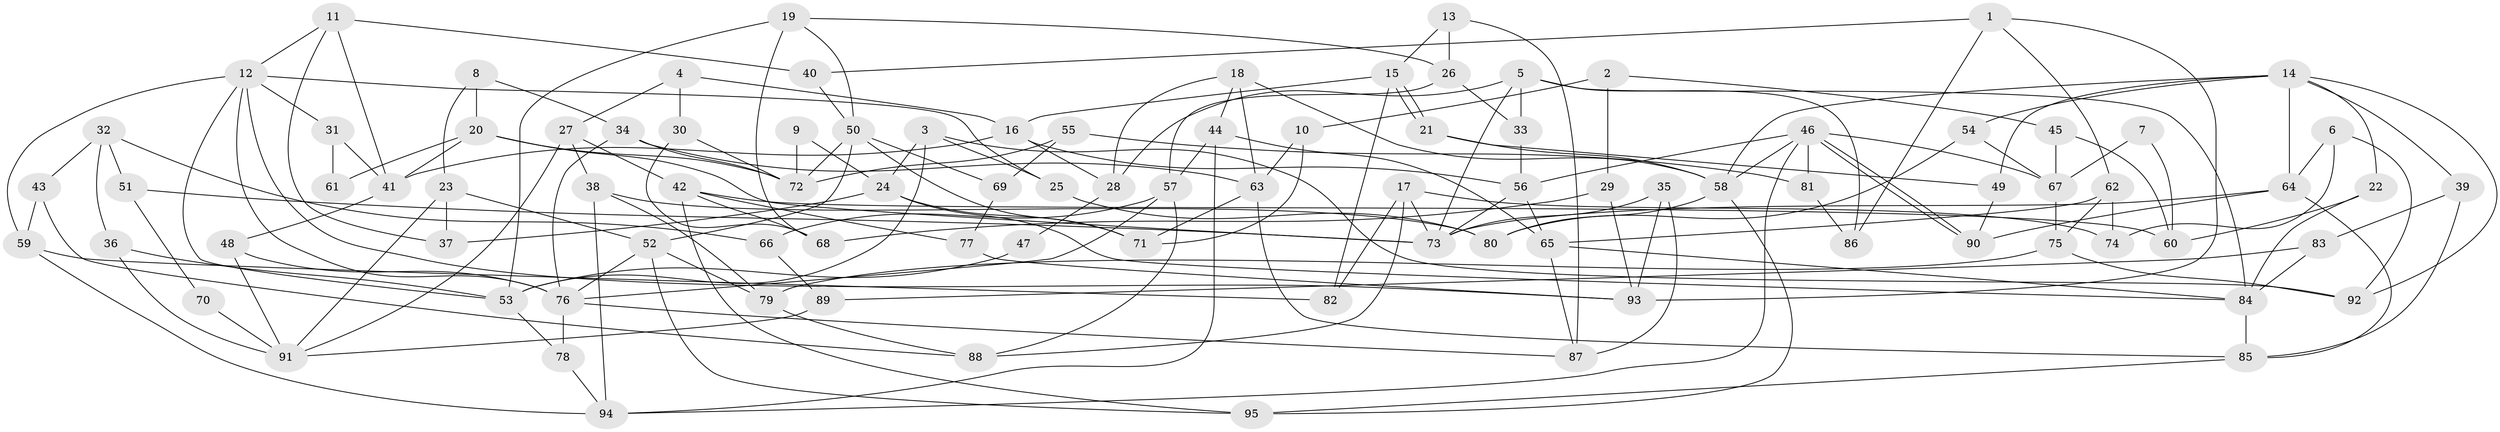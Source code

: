 // Generated by graph-tools (version 1.1) at 2025/50/03/09/25 04:50:33]
// undirected, 95 vertices, 190 edges
graph export_dot {
graph [start="1"]
  node [color=gray90,style=filled];
  1;
  2;
  3;
  4;
  5;
  6;
  7;
  8;
  9;
  10;
  11;
  12;
  13;
  14;
  15;
  16;
  17;
  18;
  19;
  20;
  21;
  22;
  23;
  24;
  25;
  26;
  27;
  28;
  29;
  30;
  31;
  32;
  33;
  34;
  35;
  36;
  37;
  38;
  39;
  40;
  41;
  42;
  43;
  44;
  45;
  46;
  47;
  48;
  49;
  50;
  51;
  52;
  53;
  54;
  55;
  56;
  57;
  58;
  59;
  60;
  61;
  62;
  63;
  64;
  65;
  66;
  67;
  68;
  69;
  70;
  71;
  72;
  73;
  74;
  75;
  76;
  77;
  78;
  79;
  80;
  81;
  82;
  83;
  84;
  85;
  86;
  87;
  88;
  89;
  90;
  91;
  92;
  93;
  94;
  95;
  1 -- 93;
  1 -- 62;
  1 -- 40;
  1 -- 86;
  2 -- 29;
  2 -- 10;
  2 -- 45;
  3 -- 25;
  3 -- 24;
  3 -- 53;
  3 -- 92;
  4 -- 30;
  4 -- 27;
  4 -- 16;
  5 -- 73;
  5 -- 28;
  5 -- 33;
  5 -- 84;
  5 -- 86;
  6 -- 92;
  6 -- 74;
  6 -- 64;
  7 -- 60;
  7 -- 67;
  8 -- 20;
  8 -- 34;
  8 -- 23;
  9 -- 72;
  9 -- 24;
  10 -- 63;
  10 -- 71;
  11 -- 12;
  11 -- 41;
  11 -- 37;
  11 -- 40;
  12 -- 76;
  12 -- 53;
  12 -- 25;
  12 -- 31;
  12 -- 59;
  12 -- 93;
  13 -- 26;
  13 -- 87;
  13 -- 15;
  14 -- 64;
  14 -- 58;
  14 -- 22;
  14 -- 39;
  14 -- 49;
  14 -- 54;
  14 -- 92;
  15 -- 21;
  15 -- 21;
  15 -- 16;
  15 -- 82;
  16 -- 28;
  16 -- 41;
  16 -- 56;
  17 -- 73;
  17 -- 82;
  17 -- 74;
  17 -- 88;
  18 -- 44;
  18 -- 63;
  18 -- 28;
  18 -- 58;
  19 -- 50;
  19 -- 26;
  19 -- 53;
  19 -- 68;
  20 -- 73;
  20 -- 72;
  20 -- 41;
  20 -- 61;
  21 -- 58;
  21 -- 49;
  22 -- 84;
  22 -- 60;
  23 -- 52;
  23 -- 37;
  23 -- 91;
  24 -- 84;
  24 -- 37;
  24 -- 71;
  25 -- 80;
  26 -- 33;
  26 -- 57;
  27 -- 42;
  27 -- 38;
  27 -- 91;
  28 -- 47;
  29 -- 93;
  29 -- 68;
  30 -- 72;
  30 -- 68;
  31 -- 41;
  31 -- 61;
  32 -- 36;
  32 -- 43;
  32 -- 51;
  32 -- 66;
  33 -- 56;
  34 -- 63;
  34 -- 76;
  34 -- 72;
  35 -- 73;
  35 -- 93;
  35 -- 87;
  36 -- 53;
  36 -- 91;
  38 -- 94;
  38 -- 79;
  38 -- 80;
  39 -- 85;
  39 -- 83;
  40 -- 50;
  41 -- 48;
  42 -- 95;
  42 -- 60;
  42 -- 68;
  42 -- 77;
  43 -- 59;
  43 -- 88;
  44 -- 94;
  44 -- 57;
  44 -- 65;
  45 -- 67;
  45 -- 60;
  46 -- 90;
  46 -- 90;
  46 -- 56;
  46 -- 58;
  46 -- 67;
  46 -- 81;
  46 -- 94;
  47 -- 53;
  48 -- 91;
  48 -- 76;
  49 -- 90;
  50 -- 52;
  50 -- 69;
  50 -- 71;
  50 -- 72;
  51 -- 73;
  51 -- 70;
  52 -- 76;
  52 -- 95;
  52 -- 79;
  53 -- 78;
  54 -- 80;
  54 -- 67;
  55 -- 81;
  55 -- 72;
  55 -- 69;
  56 -- 65;
  56 -- 73;
  57 -- 66;
  57 -- 88;
  57 -- 76;
  58 -- 80;
  58 -- 95;
  59 -- 94;
  59 -- 82;
  62 -- 75;
  62 -- 65;
  62 -- 74;
  63 -- 85;
  63 -- 71;
  64 -- 90;
  64 -- 73;
  64 -- 85;
  65 -- 87;
  65 -- 84;
  66 -- 89;
  67 -- 75;
  69 -- 77;
  70 -- 91;
  75 -- 92;
  75 -- 79;
  76 -- 78;
  76 -- 87;
  77 -- 93;
  78 -- 94;
  79 -- 88;
  81 -- 86;
  83 -- 84;
  83 -- 89;
  84 -- 85;
  85 -- 95;
  89 -- 91;
}
